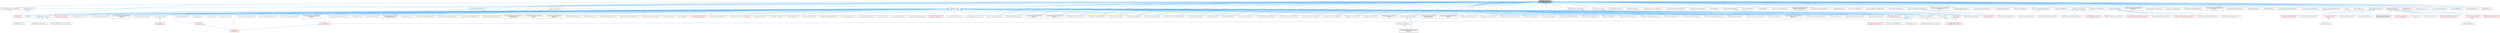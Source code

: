 digraph "ModuleInterface.h"
{
 // INTERACTIVE_SVG=YES
 // LATEX_PDF_SIZE
  bgcolor="transparent";
  edge [fontname=Helvetica,fontsize=10,labelfontname=Helvetica,labelfontsize=10];
  node [fontname=Helvetica,fontsize=10,shape=box,height=0.2,width=0.4];
  Node1 [id="Node000001",label="ModuleInterface.h",height=0.2,width=0.4,color="gray40", fillcolor="grey60", style="filled", fontcolor="black",tooltip=" "];
  Node1 -> Node2 [id="edge1_Node000001_Node000002",dir="back",color="steelblue1",style="solid",tooltip=" "];
  Node2 [id="Node000002",label="AISystemBase.h",height=0.2,width=0.4,color="grey40", fillcolor="white", style="filled",URL="$d5/d44/AISystemBase_8h.html",tooltip=" "];
  Node2 -> Node3 [id="edge2_Node000002_Node000003",dir="back",color="steelblue1",style="solid",tooltip=" "];
  Node3 [id="Node000003",label="AIModule.h",height=0.2,width=0.4,color="grey40", fillcolor="white", style="filled",URL="$d9/df1/AIModule_8h.html",tooltip=" "];
  Node2 -> Node4 [id="edge3_Node000002_Node000004",dir="back",color="steelblue1",style="solid",tooltip=" "];
  Node4 [id="Node000004",label="AISystem.h",height=0.2,width=0.4,color="red", fillcolor="#FFF0F0", style="filled",URL="$d0/d71/AISystem_8h.html",tooltip=" "];
  Node1 -> Node35 [id="edge4_Node000001_Node000035",dir="back",color="steelblue1",style="solid",tooltip=" "];
  Node35 [id="Node000035",label="AnimNextModuleImpl.h",height=0.2,width=0.4,color="grey40", fillcolor="white", style="filled",URL="$d1/d1e/AnimNextModuleImpl_8h.html",tooltip=" "];
  Node1 -> Node36 [id="edge5_Node000001_Node000036",dir="back",color="steelblue1",style="solid",tooltip=" "];
  Node36 [id="Node000036",label="AssetRegistryInterface.h",height=0.2,width=0.4,color="grey40", fillcolor="white", style="filled",URL="$d5/d26/AssetRegistryInterface_8h.html",tooltip=" "];
  Node36 -> Node37 [id="edge6_Node000036_Node000037",dir="back",color="steelblue1",style="solid",tooltip=" "];
  Node37 [id="Node000037",label="AssetManager.h",height=0.2,width=0.4,color="grey40", fillcolor="white", style="filled",URL="$d6/d7d/AssetManager_8h.html",tooltip=" "];
  Node36 -> Node38 [id="edge7_Node000036_Node000038",dir="back",color="steelblue1",style="solid",tooltip=" "];
  Node38 [id="Node000038",label="AssetRegistryGenerator.h",height=0.2,width=0.4,color="grey40", fillcolor="white", style="filled",URL="$df/dd1/AssetRegistryGenerator_8h.html",tooltip=" "];
  Node36 -> Node39 [id="edge8_Node000036_Node000039",dir="back",color="steelblue1",style="solid",tooltip=" "];
  Node39 [id="Node000039",label="DiffAssetRegistriesCommandlet.h",height=0.2,width=0.4,color="grey40", fillcolor="white", style="filled",URL="$d8/d4e/DiffAssetRegistriesCommandlet_8h.html",tooltip=" "];
  Node1 -> Node40 [id="edge9_Node000001_Node000040",dir="back",color="steelblue1",style="solid",tooltip=" "];
  Node40 [id="Node000040",label="AudioEditorModule.h",height=0.2,width=0.4,color="grey40", fillcolor="white", style="filled",URL="$d4/d28/AudioEditorModule_8h.html",tooltip=" "];
  Node1 -> Node41 [id="edge10_Node000001_Node000041",dir="back",color="steelblue1",style="solid",tooltip=" "];
  Node41 [id="Node000041",label="AudioSynesthesiaCoreModule.h",height=0.2,width=0.4,color="grey40", fillcolor="white", style="filled",URL="$d3/dc2/AudioSynesthesiaCoreModule_8h.html",tooltip=" "];
  Node1 -> Node42 [id="edge11_Node000001_Node000042",dir="back",color="steelblue1",style="solid",tooltip=" "];
  Node42 [id="Node000042",label="AudioSynesthesiaEditorModule.h",height=0.2,width=0.4,color="grey40", fillcolor="white", style="filled",URL="$df/dc9/AudioSynesthesiaEditorModule_8h.html",tooltip=" "];
  Node1 -> Node43 [id="edge12_Node000001_Node000043",dir="back",color="steelblue1",style="solid",tooltip=" "];
  Node43 [id="Node000043",label="AudioSynesthesiaModule.h",height=0.2,width=0.4,color="grey40", fillcolor="white", style="filled",URL="$db/d49/AudioSynesthesiaModule_8h.html",tooltip=" "];
  Node1 -> Node44 [id="edge13_Node000001_Node000044",dir="back",color="steelblue1",style="solid",tooltip=" "];
  Node44 [id="Node000044",label="AudioWidgets.h",height=0.2,width=0.4,color="grey40", fillcolor="white", style="filled",URL="$d7/dc9/AudioWidgets_8h.html",tooltip=" "];
  Node1 -> Node45 [id="edge14_Node000001_Node000045",dir="back",color="steelblue1",style="solid",tooltip=" "];
  Node45 [id="Node000045",label="BlueprintEditorModule.h",height=0.2,width=0.4,color="grey40", fillcolor="white", style="filled",URL="$df/d39/BlueprintEditorModule_8h.html",tooltip=" "];
  Node45 -> Node46 [id="edge15_Node000045_Node000046",dir="back",color="steelblue1",style="solid",tooltip=" "];
  Node46 [id="Node000046",label="BlueprintEditor.h",height=0.2,width=0.4,color="red", fillcolor="#FFF0F0", style="filled",URL="$df/d7d/BlueprintEditor_8h.html",tooltip=" "];
  Node1 -> Node59 [id="edge16_Node000001_Node000059",dir="back",color="steelblue1",style="solid",tooltip=" "];
  Node59 [id="Node000059",label="BlueprintGraphModule.h",height=0.2,width=0.4,color="grey40", fillcolor="white", style="filled",URL="$d8/d11/BlueprintGraphModule_8h.html",tooltip=" "];
  Node59 -> Node60 [id="edge17_Node000059_Node000060",dir="back",color="steelblue1",style="solid",tooltip=" "];
  Node60 [id="Node000060",label="BlueprintActionFilter.h",height=0.2,width=0.4,color="red", fillcolor="#FFF0F0", style="filled",URL="$d5/d2a/BlueprintActionFilter_8h.html",tooltip=" "];
  Node1 -> Node300 [id="edge18_Node000001_Node000300",dir="back",color="steelblue1",style="solid",tooltip=" "];
  Node300 [id="Node000300",label="CameraModularFeature.h",height=0.2,width=0.4,color="grey40", fillcolor="white", style="filled",URL="$dc/d79/CameraModularFeature_8h.html",tooltip=" "];
  Node1 -> Node301 [id="edge19_Node000001_Node000301",dir="back",color="steelblue1",style="solid",tooltip=" "];
  Node301 [id="Node000301",label="CameraPhotographyModule.h",height=0.2,width=0.4,color="grey40", fillcolor="white", style="filled",URL="$dc/d3c/CameraPhotographyModule_8h.html",tooltip=" "];
  Node1 -> Node302 [id="edge20_Node000001_Node000302",dir="back",color="steelblue1",style="solid",tooltip=" "];
  Node302 [id="Node000302",label="ChaosFleshDeprecatedNodes\lPlugin.h",height=0.2,width=0.4,color="grey40", fillcolor="white", style="filled",URL="$d9/d1d/ChaosFleshDeprecatedNodesPlugin_8h.html",tooltip=" "];
  Node1 -> Node303 [id="edge21_Node000001_Node000303",dir="back",color="steelblue1",style="solid",tooltip=" "];
  Node303 [id="Node000303",label="ChaosFleshEditorPlugin.h",height=0.2,width=0.4,color="grey40", fillcolor="white", style="filled",URL="$d1/dea/ChaosFleshEditorPlugin_8h.html",tooltip=" "];
  Node1 -> Node304 [id="edge22_Node000001_Node000304",dir="back",color="steelblue1",style="solid",tooltip=" "];
  Node304 [id="Node000304",label="ChaosFleshEnginePlugin.h",height=0.2,width=0.4,color="grey40", fillcolor="white", style="filled",URL="$dc/da6/ChaosFleshEnginePlugin_8h.html",tooltip=" "];
  Node1 -> Node305 [id="edge23_Node000001_Node000305",dir="back",color="steelblue1",style="solid",tooltip=" "];
  Node305 [id="Node000305",label="ChaosFleshModule.h",height=0.2,width=0.4,color="grey40", fillcolor="white", style="filled",URL="$d8/dc2/ChaosFleshModule_8h.html",tooltip=" "];
  Node1 -> Node306 [id="edge24_Node000001_Node000306",dir="back",color="steelblue1",style="solid",tooltip=" "];
  Node306 [id="Node000306",label="ChaosFleshNodesPlugin.h",height=0.2,width=0.4,color="grey40", fillcolor="white", style="filled",URL="$d8/d29/ChaosFleshNodesPlugin_8h.html",tooltip=" "];
  Node1 -> Node307 [id="edge25_Node000001_Node000307",dir="back",color="steelblue1",style="solid",tooltip=" "];
  Node307 [id="Node000307",label="ChaosModularVehicleEditor\lPlugin.h",height=0.2,width=0.4,color="grey40", fillcolor="white", style="filled",URL="$d0/dfb/ChaosModularVehicleEditorPlugin_8h.html",tooltip=" "];
  Node1 -> Node308 [id="edge26_Node000001_Node000308",dir="back",color="steelblue1",style="solid",tooltip=" "];
  Node308 [id="Node000308",label="ChaosModularVehicleEngine\lPlugin.h",height=0.2,width=0.4,color="grey40", fillcolor="white", style="filled",URL="$d8/dc1/ChaosModularVehicleEnginePlugin_8h.html",tooltip=" "];
  Node1 -> Node309 [id="edge27_Node000001_Node000309",dir="back",color="steelblue1",style="solid",tooltip=" "];
  Node309 [id="Node000309",label="ChaosModularVehiclePlugin.h",height=0.2,width=0.4,color="grey40", fillcolor="white", style="filled",URL="$db/db1/ChaosModularVehiclePlugin_8h.html",tooltip=" "];
  Node1 -> Node310 [id="edge28_Node000001_Node000310",dir="back",color="steelblue1",style="solid",tooltip=" "];
  Node310 [id="Node000310",label="ChaosNiagara.h",height=0.2,width=0.4,color="grey40", fillcolor="white", style="filled",URL="$d0/d2c/ChaosNiagara_8h.html",tooltip=" "];
  Node1 -> Node311 [id="edge29_Node000001_Node000311",dir="back",color="steelblue1",style="solid",tooltip=" "];
  Node311 [id="Node000311",label="ChaosUserDataPTModule.h",height=0.2,width=0.4,color="grey40", fillcolor="white", style="filled",URL="$db/de6/ChaosUserDataPTModule_8h.html",tooltip=" "];
  Node1 -> Node312 [id="edge30_Node000001_Node000312",dir="back",color="steelblue1",style="solid",tooltip=" "];
  Node312 [id="Node000312",label="ChaosVehiclesEditorPlugin.h",height=0.2,width=0.4,color="grey40", fillcolor="white", style="filled",URL="$d9/da4/ChaosVehiclesEditorPlugin_8h.html",tooltip=" "];
  Node1 -> Node313 [id="edge31_Node000001_Node000313",dir="back",color="steelblue1",style="solid",tooltip=" "];
  Node313 [id="Node000313",label="ChaosVehiclesPlugin.h",height=0.2,width=0.4,color="grey40", fillcolor="white", style="filled",URL="$d8/d33/ChaosVehiclesPlugin_8h.html",tooltip=" "];
  Node1 -> Node314 [id="edge32_Node000001_Node000314",dir="back",color="steelblue1",style="solid",tooltip=" "];
  Node314 [id="Node000314",label="CoreSharedPCH.h",height=0.2,width=0.4,color="grey40", fillcolor="white", style="filled",URL="$d8/de5/CoreSharedPCH_8h.html",tooltip=" "];
  Node314 -> Node315 [id="edge33_Node000314_Node000315",dir="back",color="steelblue1",style="solid",tooltip=" "];
  Node315 [id="Node000315",label="CoreUObjectSharedPCH.h",height=0.2,width=0.4,color="red", fillcolor="#FFF0F0", style="filled",URL="$de/d2f/CoreUObjectSharedPCH_8h.html",tooltip=" "];
  Node1 -> Node318 [id="edge34_Node000001_Node000318",dir="back",color="steelblue1",style="solid",tooltip=" "];
  Node318 [id="Node000318",label="DisplayClusterFillDerived\lDataCacheModule.h",height=0.2,width=0.4,color="grey40", fillcolor="white", style="filled",URL="$d2/d06/DisplayClusterFillDerivedDataCacheModule_8h.html",tooltip=" "];
  Node1 -> Node319 [id="edge35_Node000001_Node000319",dir="back",color="steelblue1",style="solid",tooltip=" "];
  Node319 [id="Node000319",label="GPUTextureTransferModule.h",height=0.2,width=0.4,color="grey40", fillcolor="white", style="filled",URL="$df/da0/GPUTextureTransferModule_8h.html",tooltip=" "];
  Node1 -> Node320 [id="edge36_Node000001_Node000320",dir="back",color="steelblue1",style="solid",tooltip=" "];
  Node320 [id="Node000320",label="GameplayAbilitiesModule.h",height=0.2,width=0.4,color="grey40", fillcolor="white", style="filled",URL="$d3/d9a/GameplayAbilitiesModule_8h.html",tooltip=" "];
  Node320 -> Node321 [id="edge37_Node000320_Node000321",dir="back",color="steelblue1",style="solid",tooltip=" "];
  Node321 [id="Node000321",label="AbilitySystemGlobals.h",height=0.2,width=0.4,color="grey40", fillcolor="white", style="filled",URL="$dc/d82/AbilitySystemGlobals_8h.html",tooltip=" "];
  Node321 -> Node322 [id="edge38_Node000321_Node000322",dir="back",color="steelblue1",style="solid",tooltip=" "];
  Node322 [id="Node000322",label="GameplayAbilitiesDeveloper\lSettings.h",height=0.2,width=0.4,color="grey40", fillcolor="white", style="filled",URL="$d3/d55/GameplayAbilitiesDeveloperSettings_8h.html",tooltip=" "];
  Node320 -> Node322 [id="edge39_Node000320_Node000322",dir="back",color="steelblue1",style="solid",tooltip=" "];
  Node1 -> Node323 [id="edge40_Node000001_Node000323",dir="back",color="steelblue1",style="solid",tooltip=" "];
  Node323 [id="Node000323",label="GameplayTagsModule.h",height=0.2,width=0.4,color="grey40", fillcolor="white", style="filled",URL="$dc/d65/GameplayTagsModule_8h.html",tooltip=" "];
  Node1 -> Node324 [id="edge41_Node000001_Node000324",dir="back",color="steelblue1",style="solid",tooltip=" "];
  Node324 [id="Node000324",label="GameplayTasksModule.h",height=0.2,width=0.4,color="grey40", fillcolor="white", style="filled",URL="$df/de6/GameplayTasksModule_8h.html",tooltip=" "];
  Node1 -> Node325 [id="edge42_Node000001_Node000325",dir="back",color="steelblue1",style="solid",tooltip=" "];
  Node325 [id="Node000325",label="GenericPlatformChunkInstall.h",height=0.2,width=0.4,color="grey40", fillcolor="white", style="filled",URL="$d2/d0f/GenericPlatformChunkInstall_8h.html",tooltip=" "];
  Node325 -> Node37 [id="edge43_Node000325_Node000037",dir="back",color="steelblue1",style="solid",tooltip=" "];
  Node1 -> Node326 [id="edge44_Node000001_Node000326",dir="back",color="steelblue1",style="solid",tooltip=" "];
  Node326 [id="Node000326",label="GeometryCollectionNodesPlugin.h",height=0.2,width=0.4,color="grey40", fillcolor="white", style="filled",URL="$dc/d4a/GeometryCollectionNodesPlugin_8h.html",tooltip=" "];
  Node1 -> Node327 [id="edge45_Node000001_Node000327",dir="back",color="steelblue1",style="solid",tooltip=" "];
  Node327 [id="Node000327",label="GeometryCoreModule.h",height=0.2,width=0.4,color="grey40", fillcolor="white", style="filled",URL="$de/da5/GeometryCoreModule_8h.html",tooltip=" "];
  Node1 -> Node328 [id="edge46_Node000001_Node000328",dir="back",color="steelblue1",style="solid",tooltip=" "];
  Node328 [id="Node000328",label="GraphEditorModule.h",height=0.2,width=0.4,color="grey40", fillcolor="white", style="filled",URL="$dc/db9/GraphEditorModule_8h.html",tooltip=" "];
  Node1 -> Node329 [id="edge47_Node000001_Node000329",dir="back",color="steelblue1",style="solid",tooltip=" "];
  Node329 [id="Node000329",label="HairStrandsCore.h",height=0.2,width=0.4,color="grey40", fillcolor="white", style="filled",URL="$d7/def/HairStrandsCore_8h.html",tooltip=" "];
  Node1 -> Node330 [id="edge48_Node000001_Node000330",dir="back",color="steelblue1",style="solid",tooltip=" "];
  Node330 [id="Node000330",label="HarmonixDspModule.h",height=0.2,width=0.4,color="grey40", fillcolor="white", style="filled",URL="$df/dac/HarmonixDspModule_8h.html",tooltip=" "];
  Node1 -> Node331 [id="edge49_Node000001_Node000331",dir="back",color="steelblue1",style="solid",tooltip=" "];
  Node331 [id="Node000331",label="HarmonixMetasoundModule.h",height=0.2,width=0.4,color="grey40", fillcolor="white", style="filled",URL="$d4/da9/HarmonixMetasoundModule_8h.html",tooltip=" "];
  Node1 -> Node332 [id="edge50_Node000001_Node000332",dir="back",color="steelblue1",style="solid",tooltip=" "];
  Node332 [id="Node000332",label="HotReloadInterface.h",height=0.2,width=0.4,color="grey40", fillcolor="white", style="filled",URL="$d8/dda/HotReloadInterface_8h.html",tooltip=" "];
  Node1 -> Node333 [id="edge51_Node000001_Node000333",dir="back",color="steelblue1",style="solid",tooltip=" "];
  Node333 [id="Node000333",label="ICompressionFormat.h",height=0.2,width=0.4,color="grey40", fillcolor="white", style="filled",URL="$da/dfc/ICompressionFormat_8h.html",tooltip=" "];
  Node1 -> Node334 [id="edge52_Node000001_Node000334",dir="back",color="steelblue1",style="solid",tooltip=" "];
  Node334 [id="Node000334",label="ICurveEditorModule.h",height=0.2,width=0.4,color="grey40", fillcolor="white", style="filled",URL="$d9/d40/ICurveEditorModule_8h.html",tooltip=" "];
  Node334 -> Node335 [id="edge53_Node000334_Node000335",dir="back",color="steelblue1",style="solid",tooltip=" "];
  Node335 [id="Node000335",label="CurveEditor.h",height=0.2,width=0.4,color="red", fillcolor="#FFF0F0", style="filled",URL="$d1/d27/CurveEditor_8h.html",tooltip=" "];
  Node1 -> Node352 [id="edge54_Node000001_Node000352",dir="back",color="steelblue1",style="solid",tooltip=" "];
  Node352 [id="Node000352",label="ICustomMeshComponentPlugin.h",height=0.2,width=0.4,color="grey40", fillcolor="white", style="filled",URL="$d3/d03/ICustomMeshComponentPlugin_8h.html",tooltip=" "];
  Node1 -> Node353 [id="edge55_Node000001_Node000353",dir="back",color="steelblue1",style="solid",tooltip=" "];
  Node353 [id="Node000353",label="IDataLayerEditorModule.h",height=0.2,width=0.4,color="grey40", fillcolor="white", style="filled",URL="$d5/d67/IDataLayerEditorModule_8h.html",tooltip=" "];
  Node1 -> Node354 [id="edge56_Node000001_Node000354",dir="back",color="steelblue1",style="solid",tooltip=" "];
  Node354 [id="Node000354",label="IDeviceProfileSelectorModule.h",height=0.2,width=0.4,color="grey40", fillcolor="white", style="filled",URL="$d4/d44/IDeviceProfileSelectorModule_8h.html",tooltip=" "];
  Node354 -> Node355 [id="edge57_Node000354_Node000355",dir="back",color="steelblue1",style="solid",tooltip=" "];
  Node355 [id="Node000355",label="IPIEPreviewDeviceModule.h",height=0.2,width=0.4,color="grey40", fillcolor="white", style="filled",URL="$d1/d37/IPIEPreviewDeviceModule_8h.html",tooltip=" "];
  Node1 -> Node356 [id="edge58_Node000001_Node000356",dir="back",color="steelblue1",style="solid",tooltip=" "];
  Node356 [id="Node000356",label="IDisplayCluster.h",height=0.2,width=0.4,color="grey40", fillcolor="white", style="filled",URL="$de/d3f/IDisplayCluster_8h.html",tooltip=" "];
  Node356 -> Node357 [id="edge59_Node000356_Node000357",dir="back",color="steelblue1",style="solid",tooltip=" "];
  Node357 [id="Node000357",label="DisplayClusterHelpers.h",height=0.2,width=0.4,color="red", fillcolor="#FFF0F0", style="filled",URL="$da/dda/DisplayClusterHelpers_8h.html",tooltip=" "];
  Node356 -> Node359 [id="edge60_Node000356_Node000359",dir="back",color="steelblue1",style="solid",tooltip=" "];
  Node359 [id="Node000359",label="DisplayClusterNetDriver.h",height=0.2,width=0.4,color="grey40", fillcolor="white", style="filled",URL="$db/de1/DisplayClusterNetDriver_8h.html",tooltip=" "];
  Node356 -> Node360 [id="edge61_Node000356_Node000360",dir="back",color="steelblue1",style="solid",tooltip=" "];
  Node360 [id="Node000360",label="IPDisplayCluster.h",height=0.2,width=0.4,color="grey40", fillcolor="white", style="filled",URL="$d1/d48/IPDisplayCluster_8h.html",tooltip=" "];
  Node1 -> Node361 [id="edge62_Node000001_Node000361",dir="back",color="steelblue1",style="solid",tooltip=" "];
  Node361 [id="Node000361",label="IDisplayClusterColorGrading.h",height=0.2,width=0.4,color="grey40", fillcolor="white", style="filled",URL="$d5/d11/IDisplayClusterColorGrading_8h.html",tooltip=" "];
  Node1 -> Node362 [id="edge63_Node000001_Node000362",dir="back",color="steelblue1",style="solid",tooltip=" "];
  Node362 [id="Node000362",label="IDisplayClusterConfiguration.h",height=0.2,width=0.4,color="grey40", fillcolor="white", style="filled",URL="$db/d76/IDisplayClusterConfiguration_8h.html",tooltip=" "];
  Node1 -> Node363 [id="edge64_Node000001_Node000363",dir="back",color="steelblue1",style="solid",tooltip=" "];
  Node363 [id="Node000363",label="IDisplayClusterConfigurator.h",height=0.2,width=0.4,color="grey40", fillcolor="white", style="filled",URL="$d0/d8c/IDisplayClusterConfigurator_8h.html",tooltip=" "];
  Node1 -> Node364 [id="edge65_Node000001_Node000364",dir="back",color="steelblue1",style="solid",tooltip=" "];
  Node364 [id="Node000364",label="IDisplayClusterDetails.h",height=0.2,width=0.4,color="grey40", fillcolor="white", style="filled",URL="$d7/dd0/IDisplayClusterDetails_8h.html",tooltip=" "];
  Node1 -> Node365 [id="edge66_Node000001_Node000365",dir="back",color="steelblue1",style="solid",tooltip=" "];
  Node365 [id="Node000365",label="IDisplayClusterEditor.h",height=0.2,width=0.4,color="grey40", fillcolor="white", style="filled",URL="$de/d22/IDisplayClusterEditor_8h.html",tooltip=" "];
  Node1 -> Node366 [id="edge67_Node000001_Node000366",dir="back",color="steelblue1",style="solid",tooltip=" "];
  Node366 [id="Node000366",label="IDisplayClusterLightCard\lEditor.h",height=0.2,width=0.4,color="grey40", fillcolor="white", style="filled",URL="$d8/df4/IDisplayClusterLightCardEditor_8h.html",tooltip=" "];
  Node1 -> Node367 [id="edge68_Node000001_Node000367",dir="back",color="steelblue1",style="solid",tooltip=" "];
  Node367 [id="Node000367",label="IDisplayClusterLightCard\lEditorShaders.h",height=0.2,width=0.4,color="grey40", fillcolor="white", style="filled",URL="$d6/d4e/IDisplayClusterLightCardEditorShaders_8h.html",tooltip=" "];
  Node1 -> Node368 [id="edge69_Node000001_Node000368",dir="back",color="steelblue1",style="solid",tooltip=" "];
  Node368 [id="Node000368",label="IDisplayClusterMoviePipeline\lEditor.h",height=0.2,width=0.4,color="grey40", fillcolor="white", style="filled",URL="$dc/d3e/IDisplayClusterMoviePipelineEditor_8h.html",tooltip=" "];
  Node1 -> Node369 [id="edge70_Node000001_Node000369",dir="back",color="steelblue1",style="solid",tooltip=" "];
  Node369 [id="Node000369",label="IDisplayClusterOperator.h",height=0.2,width=0.4,color="grey40", fillcolor="white", style="filled",URL="$dc/d99/IDisplayClusterOperator_8h.html",tooltip=" "];
  Node1 -> Node370 [id="edge71_Node000001_Node000370",dir="back",color="steelblue1",style="solid",tooltip=" "];
  Node370 [id="Node000370",label="IDisplayClusterProjection.h",height=0.2,width=0.4,color="grey40", fillcolor="white", style="filled",URL="$d3/ddf/IDisplayClusterProjection_8h.html",tooltip=" "];
  Node1 -> Node371 [id="edge72_Node000001_Node000371",dir="back",color="steelblue1",style="solid",tooltip=" "];
  Node371 [id="Node000371",label="IDisplayClusterScenePreview.h",height=0.2,width=0.4,color="grey40", fillcolor="white", style="filled",URL="$dc/dce/IDisplayClusterScenePreview_8h.html",tooltip=" "];
  Node1 -> Node372 [id="edge73_Node000001_Node000372",dir="back",color="steelblue1",style="solid",tooltip=" "];
  Node372 [id="Node000372",label="IDisplayClusterShaders.h",height=0.2,width=0.4,color="grey40", fillcolor="white", style="filled",URL="$dc/dfb/IDisplayClusterShaders_8h.html",tooltip=" "];
  Node1 -> Node373 [id="edge74_Node000001_Node000373",dir="back",color="steelblue1",style="solid",tooltip=" "];
  Node373 [id="Node000373",label="IDisplayClusterWarp.h",height=0.2,width=0.4,color="grey40", fillcolor="white", style="filled",URL="$d0/d4c/IDisplayClusterWarp_8h.html",tooltip=" "];
  Node1 -> Node374 [id="edge75_Node000001_Node000374",dir="back",color="steelblue1",style="solid",tooltip=" "];
  Node374 [id="Node000374",label="IGeometryProcessingInterfaces\lModule.h",height=0.2,width=0.4,color="grey40", fillcolor="white", style="filled",URL="$de/d46/IGeometryProcessingInterfacesModule_8h.html",tooltip=" "];
  Node1 -> Node375 [id="edge76_Node000001_Node000375",dir="back",color="steelblue1",style="solid",tooltip=" "];
  Node375 [id="Node000375",label="IInputDebuggingInterface.h",height=0.2,width=0.4,color="grey40", fillcolor="white", style="filled",URL="$d7/de5/IInputDebuggingInterface_8h.html",tooltip=" "];
  Node1 -> Node376 [id="edge77_Node000001_Node000376",dir="back",color="steelblue1",style="solid",tooltip=" "];
  Node376 [id="Node000376",label="ILevelInstanceEditorModule.h",height=0.2,width=0.4,color="grey40", fillcolor="white", style="filled",URL="$d4/d1d/ILevelInstanceEditorModule_8h.html",tooltip=" "];
  Node1 -> Node377 [id="edge78_Node000001_Node000377",dir="back",color="steelblue1",style="solid",tooltip=" "];
  Node377 [id="Node000377",label="ILevelSequenceModule.h",height=0.2,width=0.4,color="grey40", fillcolor="white", style="filled",URL="$dc/d7f/ILevelSequenceModule_8h.html",tooltip=" "];
  Node1 -> Node378 [id="edge79_Node000001_Node000378",dir="back",color="steelblue1",style="solid",tooltip=" "];
  Node378 [id="Node000378",label="ILiveLinkOverNDisplayModule.h",height=0.2,width=0.4,color="grey40", fillcolor="white", style="filled",URL="$d4/d9e/ILiveLinkOverNDisplayModule_8h.html",tooltip=" "];
  Node1 -> Node379 [id="edge80_Node000001_Node000379",dir="back",color="steelblue1",style="solid",tooltip=" "];
  Node379 [id="Node000379",label="IMediaIOCoreModule.h",height=0.2,width=0.4,color="grey40", fillcolor="white", style="filled",URL="$d9/dc8/IMediaIOCoreModule_8h.html",tooltip=" "];
  Node1 -> Node380 [id="edge81_Node000001_Node000380",dir="back",color="steelblue1",style="solid",tooltip=" "];
  Node380 [id="Node000380",label="IMeshDescriptionModule.h",height=0.2,width=0.4,color="grey40", fillcolor="white", style="filled",URL="$d5/d6a/IMeshDescriptionModule_8h.html",tooltip=" "];
  Node1 -> Node381 [id="edge82_Node000001_Node000381",dir="back",color="steelblue1",style="solid",tooltip=" "];
  Node381 [id="Node000381",label="IMovieSceneModule.h",height=0.2,width=0.4,color="grey40", fillcolor="white", style="filled",URL="$d3/d85/IMovieSceneModule_8h.html",tooltip=" "];
  Node1 -> Node382 [id="edge83_Node000001_Node000382",dir="back",color="steelblue1",style="solid",tooltip=" "];
  Node382 [id="Node000382",label="IMovieSceneTools.h",height=0.2,width=0.4,color="grey40", fillcolor="white", style="filled",URL="$d4/df0/IMovieSceneTools_8h.html",tooltip=" "];
  Node382 -> Node383 [id="edge84_Node000382_Node000383",dir="back",color="steelblue1",style="solid",tooltip=" "];
  Node383 [id="Node000383",label="MovieSceneToolsModule.h",height=0.2,width=0.4,color="grey40", fillcolor="white", style="filled",URL="$d3/d70/MovieSceneToolsModule_8h.html",tooltip=" "];
  Node1 -> Node384 [id="edge85_Node000001_Node000384",dir="back",color="steelblue1",style="solid",tooltip=" "];
  Node384 [id="Node000384",label="IMovieSceneTracksModule.h",height=0.2,width=0.4,color="grey40", fillcolor="white", style="filled",URL="$d9/d95/IMovieSceneTracksModule_8h.html",tooltip=" "];
  Node1 -> Node385 [id="edge86_Node000001_Node000385",dir="back",color="steelblue1",style="solid",tooltip=" "];
  Node385 [id="Node000385",label="IPhysicsAssetRenderInterface.h",height=0.2,width=0.4,color="grey40", fillcolor="white", style="filled",URL="$d4/d39/IPhysicsAssetRenderInterface_8h.html",tooltip=" "];
  Node385 -> Node386 [id="edge87_Node000385_Node000386",dir="back",color="steelblue1",style="solid",tooltip=" "];
  Node386 [id="Node000386",label="PhysicsAssetRenderUtils.h",height=0.2,width=0.4,color="grey40", fillcolor="white", style="filled",URL="$d2/dee/PhysicsAssetRenderUtils_8h.html",tooltip=" "];
  Node1 -> Node387 [id="edge88_Node000001_Node000387",dir="back",color="steelblue1",style="solid",tooltip=" "];
  Node387 [id="Node000387",label="IPixelStreaming2EditorModule.h",height=0.2,width=0.4,color="grey40", fillcolor="white", style="filled",URL="$d3/d62/IPixelStreaming2EditorModule_8h.html",tooltip=" "];
  Node1 -> Node388 [id="edge89_Node000001_Node000388",dir="back",color="steelblue1",style="solid",tooltip=" "];
  Node388 [id="Node000388",label="IPixelStreaming2Module.h",height=0.2,width=0.4,color="grey40", fillcolor="white", style="filled",URL="$d5/dad/IPixelStreaming2Module_8h.html",tooltip=" "];
  Node1 -> Node389 [id="edge90_Node000001_Node000389",dir="back",color="steelblue1",style="solid",tooltip=" "];
  Node389 [id="Node000389",label="IPixelStreaming2RTCModule.h",height=0.2,width=0.4,color="grey40", fillcolor="white", style="filled",URL="$db/dab/IPixelStreaming2RTCModule_8h.html",tooltip=" "];
  Node1 -> Node390 [id="edge91_Node000001_Node000390",dir="back",color="steelblue1",style="solid",tooltip=" "];
  Node390 [id="Node000390",label="IPixelStreamingEditorModule.h",height=0.2,width=0.4,color="grey40", fillcolor="white", style="filled",URL="$da/dcc/IPixelStreamingEditorModule_8h.html",tooltip=" "];
  Node1 -> Node391 [id="edge92_Node000001_Node000391",dir="back",color="steelblue1",style="solid",tooltip=" "];
  Node391 [id="Node000391",label="IPixelStreamingModule.h",height=0.2,width=0.4,color="grey40", fillcolor="white", style="filled",URL="$d2/d87/IPixelStreamingModule_8h.html",tooltip=" "];
  Node391 -> Node392 [id="edge93_Node000391_Node000392",dir="back",color="steelblue1",style="solid",tooltip=" "];
  Node392 [id="Node000392",label="PixelStreamingInputComponent.h",height=0.2,width=0.4,color="grey40", fillcolor="white", style="filled",URL="$d5/d26/PixelStreamingInputComponent_8h.html",tooltip=" "];
  Node1 -> Node393 [id="edge94_Node000001_Node000393",dir="back",color="steelblue1",style="solid",tooltip=" "];
  Node393 [id="Node000393",label="IPlatformFileModule.h",height=0.2,width=0.4,color="grey40", fillcolor="white", style="filled",URL="$d0/d02/IPlatformFileModule_8h.html",tooltip=" "];
  Node1 -> Node394 [id="edge95_Node000001_Node000394",dir="back",color="steelblue1",style="solid",tooltip=" "];
  Node394 [id="Node000394",label="IPropertyAccessEditor.h",height=0.2,width=0.4,color="grey40", fillcolor="white", style="filled",URL="$de/d40/IPropertyAccessEditor_8h.html",tooltip=" "];
  Node394 -> Node84 [id="edge96_Node000394_Node000084",dir="back",color="steelblue1",style="solid",tooltip=" "];
  Node84 [id="Node000084",label="AnimGraphNode_Base.h",height=0.2,width=0.4,color="red", fillcolor="#FFF0F0", style="filled",URL="$d0/dfb/AnimGraphNode__Base_8h.html",tooltip=" "];
  Node394 -> Node395 [id="edge97_Node000394_Node000395",dir="back",color="steelblue1",style="solid",tooltip=" "];
  Node395 [id="Node000395",label="SRigVMGraphChangePinType.h",height=0.2,width=0.4,color="grey40", fillcolor="white", style="filled",URL="$d4/da7/SRigVMGraphChangePinType_8h.html",tooltip=" "];
  Node394 -> Node396 [id="edge98_Node000394_Node000396",dir="back",color="steelblue1",style="solid",tooltip=" "];
  Node396 [id="Node000396",label="SRigVMGraphPinUserDataPath.h",height=0.2,width=0.4,color="grey40", fillcolor="white", style="filled",URL="$d5/d31/SRigVMGraphPinUserDataPath_8h.html",tooltip=" "];
  Node394 -> Node397 [id="edge99_Node000394_Node000397",dir="back",color="steelblue1",style="solid",tooltip=" "];
  Node397 [id="Node000397",label="SRigVMGraphPinVariableBinding.h",height=0.2,width=0.4,color="grey40", fillcolor="white", style="filled",URL="$db/dca/SRigVMGraphPinVariableBinding_8h.html",tooltip=" "];
  Node1 -> Node398 [id="edge100_Node000001_Node000398",dir="back",color="steelblue1",style="solid",tooltip=" "];
  Node398 [id="Node000398",label="ISequencerCoreModule.h",height=0.2,width=0.4,color="grey40", fillcolor="white", style="filled",URL="$d8/dd3/ISequencerCoreModule_8h.html",tooltip=" "];
  Node1 -> Node399 [id="edge101_Node000001_Node000399",dir="back",color="steelblue1",style="solid",tooltip=" "];
  Node399 [id="Node000399",label="ISequencerModule.h",height=0.2,width=0.4,color="grey40", fillcolor="white", style="filled",URL="$d7/d3b/ISequencerModule_8h.html",tooltip=" "];
  Node399 -> Node400 [id="edge102_Node000399_Node000400",dir="back",color="steelblue1",style="solid",tooltip=" "];
  Node400 [id="Node000400",label="SequencerCustomizationManager.h",height=0.2,width=0.4,color="red", fillcolor="#FFF0F0", style="filled",URL="$dd/dea/SequencerCustomizationManager_8h.html",tooltip=" "];
  Node399 -> Node409 [id="edge103_Node000399_Node000409",dir="back",color="steelblue1",style="solid",tooltip=" "];
  Node409 [id="Node000409",label="SequencerOutlinerViewModel.h",height=0.2,width=0.4,color="grey40", fillcolor="white", style="filled",URL="$da/d12/SequencerOutlinerViewModel_8h.html",tooltip=" "];
  Node399 -> Node411 [id="edge104_Node000399_Node000411",dir="back",color="steelblue1",style="solid",tooltip=" "];
  Node411 [id="Node000411",label="SequencerTimeSliderController.h",height=0.2,width=0.4,color="red", fillcolor="#FFF0F0", style="filled",URL="$d3/d54/SequencerTimeSliderController_8h.html",tooltip=" "];
  Node399 -> Node410 [id="edge105_Node000399_Node000410",dir="back",color="steelblue1",style="solid",tooltip=" "];
  Node410 [id="Node000410",label="SequencerTrackAreaViewModel.h",height=0.2,width=0.4,color="grey40", fillcolor="white", style="filled",URL="$d9/dd2/SequencerTrackAreaViewModel_8h.html",tooltip=" "];
  Node399 -> Node413 [id="edge106_Node000399_Node000413",dir="back",color="steelblue1",style="solid",tooltip=" "];
  Node413 [id="Node000413",label="TrackModelStorageExtension.h",height=0.2,width=0.4,color="grey40", fillcolor="white", style="filled",URL="$d8/d98/TrackModelStorageExtension_8h.html",tooltip=" "];
  Node1 -> Node414 [id="edge107_Node000001_Node000414",dir="back",color="steelblue1",style="solid",tooltip=" "];
  Node414 [id="Node000414",label="ISubtitlesAndClosedCaptions\lModule.h",height=0.2,width=0.4,color="grey40", fillcolor="white", style="filled",URL="$d9/d71/ISubtitlesAndClosedCaptionsModule_8h.html",tooltip=" "];
  Node1 -> Node415 [id="edge108_Node000001_Node000415",dir="back",color="steelblue1",style="solid",tooltip=" "];
  Node415 [id="Node000415",label="ITraceInsightsCoreModule.h",height=0.2,width=0.4,color="grey40", fillcolor="white", style="filled",URL="$d7/d04/ITraceInsightsCoreModule_8h.html",tooltip=" "];
  Node1 -> Node416 [id="edge109_Node000001_Node000416",dir="back",color="steelblue1",style="solid",tooltip=" "];
  Node416 [id="Node000416",label="ITraceServicesModule.h",height=0.2,width=0.4,color="grey40", fillcolor="white", style="filled",URL="$db/ddd/ITraceServicesModule_8h.html",tooltip=" "];
  Node1 -> Node417 [id="edge110_Node000001_Node000417",dir="back",color="steelblue1",style="solid",tooltip=" "];
  Node417 [id="Node000417",label="IVPUtilitiesEditorModule.h",height=0.2,width=0.4,color="grey40", fillcolor="white", style="filled",URL="$d6/d9d/IVPUtilitiesEditorModule_8h.html",tooltip=" "];
  Node1 -> Node418 [id="edge111_Node000001_Node000418",dir="back",color="steelblue1",style="solid",tooltip=" "];
  Node418 [id="Node000418",label="IWorldPartitionEditorModule.h",height=0.2,width=0.4,color="grey40", fillcolor="white", style="filled",URL="$d2/dd6/IWorldPartitionEditorModule_8h.html",tooltip=" "];
  Node1 -> Node419 [id="edge112_Node000001_Node000419",dir="back",color="steelblue1",style="solid",tooltip=" "];
  Node419 [id="Node000419",label="IWorldPartitionHLODUtilities\lModule.h",height=0.2,width=0.4,color="grey40", fillcolor="white", style="filled",URL="$dc/d59/IWorldPartitionHLODUtilitiesModule_8h.html",tooltip=" "];
  Node1 -> Node420 [id="edge113_Node000001_Node000420",dir="back",color="steelblue1",style="solid",tooltip=" "];
  Node420 [id="Node000420",label="ImmediatePhysicsModule.h",height=0.2,width=0.4,color="grey40", fillcolor="white", style="filled",URL="$db/d86/ImmediatePhysicsModule_8h.html",tooltip=" "];
  Node1 -> Node421 [id="edge114_Node000001_Node000421",dir="back",color="steelblue1",style="solid",tooltip=" "];
  Node421 [id="Node000421",label="InputCoreModule.h",height=0.2,width=0.4,color="grey40", fillcolor="white", style="filled",URL="$d3/d3a/InputCoreModule_8h.html",tooltip=" "];
  Node421 -> Node422 [id="edge115_Node000421_Node000422",dir="back",color="steelblue1",style="solid",tooltip=" "];
  Node422 [id="Node000422",label="InputCore.h",height=0.2,width=0.4,color="red", fillcolor="#FFF0F0", style="filled",URL="$da/d93/InputCore_8h.html",tooltip=" "];
  Node422 -> Node428 [id="edge116_Node000422_Node000428",dir="back",color="steelblue1",style="solid",tooltip=" "];
  Node428 [id="Node000428",label="SlateCore.h",height=0.2,width=0.4,color="red", fillcolor="#FFF0F0", style="filled",URL="$dc/d03/SlateCore_8h.html",tooltip=" "];
  Node1 -> Node429 [id="edge117_Node000001_Node000429",dir="back",color="steelblue1",style="solid",tooltip=" "];
  Node429 [id="Node000429",label="InteractiveToolsFramework.h",height=0.2,width=0.4,color="grey40", fillcolor="white", style="filled",URL="$dd/d85/InteractiveToolsFramework_8h.html",tooltip=" "];
  Node1 -> Node430 [id="edge118_Node000001_Node000430",dir="back",color="steelblue1",style="solid",tooltip=" "];
  Node430 [id="Node000430",label="LandscapeModule.h",height=0.2,width=0.4,color="grey40", fillcolor="white", style="filled",URL="$db/d88/LandscapeModule_8h.html",tooltip=" "];
  Node1 -> Node431 [id="edge119_Node000001_Node000431",dir="back",color="steelblue1",style="solid",tooltip=" "];
  Node431 [id="Node000431",label="LiveLinkControlRig.h",height=0.2,width=0.4,color="grey40", fillcolor="white", style="filled",URL="$dc/d88/LiveLinkControlRig_8h.html",tooltip=" "];
  Node1 -> Node432 [id="edge120_Node000001_Node000432",dir="back",color="steelblue1",style="solid",tooltip=" "];
  Node432 [id="Node000432",label="LocalNotification.h",height=0.2,width=0.4,color="grey40", fillcolor="white", style="filled",URL="$df/d78/LocalNotification_8h.html",tooltip=" "];
  Node1 -> Node433 [id="edge121_Node000001_Node000433",dir="back",color="steelblue1",style="solid",tooltip=" "];
  Node433 [id="Node000433",label="LocationServicesAndroidEditor.h",height=0.2,width=0.4,color="grey40", fillcolor="white", style="filled",URL="$df/d99/LocationServicesAndroidEditor_8h.html",tooltip=" "];
  Node1 -> Node434 [id="edge122_Node000001_Node000434",dir="back",color="steelblue1",style="solid",tooltip=" "];
  Node434 [id="Node000434",label="LocationServicesAndroidImpl\lModule.h",height=0.2,width=0.4,color="grey40", fillcolor="white", style="filled",URL="$db/d70/LocationServicesAndroidImplModule_8h.html",tooltip=" "];
  Node1 -> Node435 [id="edge123_Node000001_Node000435",dir="back",color="steelblue1",style="solid",tooltip=" "];
  Node435 [id="Node000435",label="LocationServicesIOSEditor.h",height=0.2,width=0.4,color="grey40", fillcolor="white", style="filled",URL="$d0/d29/LocationServicesIOSEditor_8h.html",tooltip=" "];
  Node1 -> Node436 [id="edge124_Node000001_Node000436",dir="back",color="steelblue1",style="solid",tooltip=" "];
  Node436 [id="Node000436",label="LocationServicesIOSImplModule.h",height=0.2,width=0.4,color="grey40", fillcolor="white", style="filled",URL="$d5/d02/LocationServicesIOSImplModule_8h.html",tooltip=" "];
  Node1 -> Node437 [id="edge125_Node000001_Node000437",dir="back",color="steelblue1",style="solid",tooltip=" "];
  Node437 [id="Node000437",label="MetasoundGraphCoreModule.h",height=0.2,width=0.4,color="grey40", fillcolor="white", style="filled",URL="$de/de6/MetasoundGraphCoreModule_8h.html",tooltip=" "];
  Node437 -> Node438 [id="edge126_Node000437_Node000438",dir="back",color="steelblue1",style="solid",tooltip=" "];
  Node438 [id="Node000438",label="MetasoundAudioBuffer.h",height=0.2,width=0.4,color="red", fillcolor="#FFF0F0", style="filled",URL="$df/d0a/MetasoundAudioBuffer_8h.html",tooltip=" "];
  Node1 -> Node497 [id="edge127_Node000001_Node000497",dir="back",color="steelblue1",style="solid",tooltip=" "];
  Node497 [id="Node000497",label="Module.h",height=0.2,width=0.4,color="grey40", fillcolor="white", style="filled",URL="$d4/dc7/Module_8h.html",tooltip=" "];
  Node1 -> Node498 [id="edge128_Node000001_Node000498",dir="back",color="steelblue1",style="solid",tooltip=" "];
  Node498 [id="Node000498",label="ModuleManager.h",height=0.2,width=0.4,color="grey40", fillcolor="white", style="filled",URL="$d3/dd3/ModuleManager_8h.html",tooltip=" "];
  Node498 -> Node3 [id="edge129_Node000498_Node000003",dir="back",color="steelblue1",style="solid",tooltip=" "];
  Node498 -> Node499 [id="edge130_Node000498_Node000499",dir="back",color="steelblue1",style="solid",tooltip=" "];
  Node499 [id="Node000499",label="AnimationEditorUtils.h",height=0.2,width=0.4,color="grey40", fillcolor="white", style="filled",URL="$df/d23/AnimationEditorUtils_8h.html",tooltip=" "];
  Node498 -> Node36 [id="edge131_Node000498_Node000036",dir="back",color="steelblue1",style="solid",tooltip=" "];
  Node498 -> Node60 [id="edge132_Node000498_Node000060",dir="back",color="steelblue1",style="solid",tooltip=" "];
  Node498 -> Node64 [id="edge133_Node000498_Node000064",dir="back",color="steelblue1",style="solid",tooltip=" "];
  Node64 [id="Node000064",label="BlueprintTypePromotion.h",height=0.2,width=0.4,color="grey40", fillcolor="white", style="filled",URL="$d2/d23/BlueprintTypePromotion_8h.html",tooltip=" "];
  Node498 -> Node300 [id="edge134_Node000498_Node000300",dir="back",color="steelblue1",style="solid",tooltip=" "];
  Node498 -> Node301 [id="edge135_Node000498_Node000301",dir="back",color="steelblue1",style="solid",tooltip=" "];
  Node498 -> Node500 [id="edge136_Node000498_Node000500",dir="back",color="steelblue1",style="solid",tooltip=" "];
  Node500 [id="Node000500",label="CelestialVault.h",height=0.2,width=0.4,color="grey40", fillcolor="white", style="filled",URL="$d8/d37/CelestialVault_8h.html",tooltip=" "];
  Node498 -> Node501 [id="edge137_Node000498_Node000501",dir="back",color="steelblue1",style="solid",tooltip=" "];
  Node501 [id="Node000501",label="CelestialVaultEditor.h",height=0.2,width=0.4,color="grey40", fillcolor="white", style="filled",URL="$da/ddc/CelestialVaultEditor_8h.html",tooltip=" "];
  Node498 -> Node502 [id="edge138_Node000498_Node000502",dir="back",color="steelblue1",style="solid",tooltip=" "];
  Node502 [id="Node000502",label="ChaosCachingEditorPlugin.h",height=0.2,width=0.4,color="grey40", fillcolor="white", style="filled",URL="$db/d55/ChaosCachingEditorPlugin_8h.html",tooltip=" "];
  Node498 -> Node503 [id="edge139_Node000498_Node000503",dir="back",color="steelblue1",style="solid",tooltip=" "];
  Node503 [id="Node000503",label="ChaosCachingPlugin.h",height=0.2,width=0.4,color="red", fillcolor="#FFF0F0", style="filled",URL="$d3/dc8/ChaosCachingPlugin_8h.html",tooltip=" "];
  Node498 -> Node302 [id="edge140_Node000498_Node000302",dir="back",color="steelblue1",style="solid",tooltip=" "];
  Node498 -> Node303 [id="edge141_Node000498_Node000303",dir="back",color="steelblue1",style="solid",tooltip=" "];
  Node498 -> Node304 [id="edge142_Node000498_Node000304",dir="back",color="steelblue1",style="solid",tooltip=" "];
  Node498 -> Node306 [id="edge143_Node000498_Node000306",dir="back",color="steelblue1",style="solid",tooltip=" "];
  Node498 -> Node307 [id="edge144_Node000498_Node000307",dir="back",color="steelblue1",style="solid",tooltip=" "];
  Node498 -> Node308 [id="edge145_Node000498_Node000308",dir="back",color="steelblue1",style="solid",tooltip=" "];
  Node498 -> Node309 [id="edge146_Node000498_Node000309",dir="back",color="steelblue1",style="solid",tooltip=" "];
  Node498 -> Node509 [id="edge147_Node000498_Node000509",dir="back",color="steelblue1",style="solid",tooltip=" "];
  Node509 [id="Node000509",label="ChaosSolverEditorPlugin.h",height=0.2,width=0.4,color="grey40", fillcolor="white", style="filled",URL="$d9/d01/ChaosSolverEditorPlugin_8h.html",tooltip=" "];
  Node498 -> Node312 [id="edge148_Node000498_Node000312",dir="back",color="steelblue1",style="solid",tooltip=" "];
  Node498 -> Node313 [id="edge149_Node000498_Node000313",dir="back",color="steelblue1",style="solid",tooltip=" "];
  Node498 -> Node510 [id="edge150_Node000498_Node000510",dir="back",color="steelblue1",style="solid",tooltip=" "];
  Node510 [id="Node000510",label="ControlRigPhysicsModule.h",height=0.2,width=0.4,color="grey40", fillcolor="white", style="filled",URL="$d9/d4c/ControlRigPhysicsModule_8h.html",tooltip=" "];
  Node498 -> Node314 [id="edge151_Node000498_Node000314",dir="back",color="steelblue1",style="solid",tooltip=" "];
  Node498 -> Node511 [id="edge152_Node000498_Node000511",dir="back",color="steelblue1",style="solid",tooltip=" "];
  Node511 [id="Node000511",label="CoreUObject.h",height=0.2,width=0.4,color="red", fillcolor="#FFF0F0", style="filled",URL="$d0/ded/CoreUObject_8h.html",tooltip=" "];
  Node511 -> Node428 [id="edge153_Node000511_Node000428",dir="back",color="steelblue1",style="solid",tooltip=" "];
  Node498 -> Node513 [id="edge154_Node000498_Node000513",dir="back",color="steelblue1",style="solid",tooltip=" "];
  Node513 [id="Node000513",label="DynamicMeshModule.h",height=0.2,width=0.4,color="grey40", fillcolor="white", style="filled",URL="$d1/d3b/DynamicMeshModule_8h.html",tooltip=" "];
  Node498 -> Node514 [id="edge155_Node000498_Node000514",dir="back",color="steelblue1",style="solid",tooltip=" "];
  Node514 [id="Node000514",label="EngineModule.h",height=0.2,width=0.4,color="grey40", fillcolor="white", style="filled",URL="$d7/dc6/EngineModule_8h.html",tooltip=" "];
  Node498 -> Node515 [id="edge156_Node000498_Node000515",dir="back",color="steelblue1",style="solid",tooltip=" "];
  Node515 [id="Node000515",label="FractureEditor.h",height=0.2,width=0.4,color="grey40", fillcolor="white", style="filled",URL="$db/df2/FractureEditor_8h.html",tooltip=" "];
  Node498 -> Node516 [id="edge157_Node000498_Node000516",dir="back",color="steelblue1",style="solid",tooltip=" "];
  Node516 [id="Node000516",label="FractureTool.cpp",height=0.2,width=0.4,color="grey40", fillcolor="white", style="filled",URL="$dc/d9a/FractureTool_8cpp.html",tooltip=" "];
  Node498 -> Node320 [id="edge158_Node000498_Node000320",dir="back",color="steelblue1",style="solid",tooltip=" "];
  Node498 -> Node323 [id="edge159_Node000498_Node000323",dir="back",color="steelblue1",style="solid",tooltip=" "];
  Node498 -> Node324 [id="edge160_Node000498_Node000324",dir="back",color="steelblue1",style="solid",tooltip=" "];
  Node498 -> Node517 [id="edge161_Node000498_Node000517",dir="back",color="steelblue1",style="solid",tooltip=" "];
  Node517 [id="Node000517",label="GeometricObjectsModule.h",height=0.2,width=0.4,color="grey40", fillcolor="white", style="filled",URL="$d4/d44/GeometricObjectsModule_8h.html",tooltip=" "];
  Node498 -> Node518 [id="edge162_Node000498_Node000518",dir="back",color="steelblue1",style="solid",tooltip=" "];
  Node518 [id="Node000518",label="GeometryAlgorithmsModule.h",height=0.2,width=0.4,color="grey40", fillcolor="white", style="filled",URL="$d2/d4c/GeometryAlgorithmsModule_8h.html",tooltip=" "];
  Node498 -> Node326 [id="edge163_Node000498_Node000326",dir="back",color="steelblue1",style="solid",tooltip=" "];
  Node498 -> Node327 [id="edge164_Node000498_Node000327",dir="back",color="steelblue1",style="solid",tooltip=" "];
  Node498 -> Node519 [id="edge165_Node000498_Node000519",dir="back",color="steelblue1",style="solid",tooltip=" "];
  Node519 [id="Node000519",label="GeometryFrameworkModule.h",height=0.2,width=0.4,color="grey40", fillcolor="white", style="filled",URL="$d2/d63/GeometryFrameworkModule_8h.html",tooltip=" "];
  Node498 -> Node520 [id="edge166_Node000498_Node000520",dir="back",color="steelblue1",style="solid",tooltip=" "];
  Node520 [id="Node000520",label="GeometryProcessingAdapters\lModule.h",height=0.2,width=0.4,color="grey40", fillcolor="white", style="filled",URL="$d8/d08/GeometryProcessingAdaptersModule_8h.html",tooltip=" "];
  Node498 -> Node521 [id="edge167_Node000498_Node000521",dir="back",color="steelblue1",style="solid",tooltip=" "];
  Node521 [id="Node000521",label="GeometryScriptingCoreModule.h",height=0.2,width=0.4,color="grey40", fillcolor="white", style="filled",URL="$da/d59/GeometryScriptingCoreModule_8h.html",tooltip=" "];
  Node498 -> Node522 [id="edge168_Node000498_Node000522",dir="back",color="steelblue1",style="solid",tooltip=" "];
  Node522 [id="Node000522",label="HDRIBackdrop.h",height=0.2,width=0.4,color="grey40", fillcolor="white", style="filled",URL="$d7/d73/HDRIBackdrop_8h.html",tooltip=" "];
  Node498 -> Node329 [id="edge169_Node000498_Node000329",dir="back",color="steelblue1",style="solid",tooltip=" "];
  Node498 -> Node332 [id="edge170_Node000498_Node000332",dir="back",color="steelblue1",style="solid",tooltip=" "];
  Node498 -> Node523 [id="edge171_Node000498_Node000523",dir="back",color="steelblue1",style="solid",tooltip=" "];
  Node523 [id="Node000523",label="ICommonUIModule.h",height=0.2,width=0.4,color="grey40", fillcolor="white", style="filled",URL="$d8/d25/ICommonUIModule_8h.html",tooltip=" "];
  Node498 -> Node333 [id="edge172_Node000498_Node000333",dir="back",color="steelblue1",style="solid",tooltip=" "];
  Node498 -> Node334 [id="edge173_Node000498_Node000334",dir="back",color="steelblue1",style="solid",tooltip=" "];
  Node498 -> Node352 [id="edge174_Node000498_Node000352",dir="back",color="steelblue1",style="solid",tooltip=" "];
  Node498 -> Node356 [id="edge175_Node000498_Node000356",dir="back",color="steelblue1",style="solid",tooltip=" "];
  Node498 -> Node361 [id="edge176_Node000498_Node000361",dir="back",color="steelblue1",style="solid",tooltip=" "];
  Node498 -> Node362 [id="edge177_Node000498_Node000362",dir="back",color="steelblue1",style="solid",tooltip=" "];
  Node498 -> Node363 [id="edge178_Node000498_Node000363",dir="back",color="steelblue1",style="solid",tooltip=" "];
  Node498 -> Node364 [id="edge179_Node000498_Node000364",dir="back",color="steelblue1",style="solid",tooltip=" "];
  Node498 -> Node365 [id="edge180_Node000498_Node000365",dir="back",color="steelblue1",style="solid",tooltip=" "];
  Node498 -> Node366 [id="edge181_Node000498_Node000366",dir="back",color="steelblue1",style="solid",tooltip=" "];
  Node498 -> Node367 [id="edge182_Node000498_Node000367",dir="back",color="steelblue1",style="solid",tooltip=" "];
  Node498 -> Node524 [id="edge183_Node000498_Node000524",dir="back",color="steelblue1",style="solid",tooltip=" "];
  Node524 [id="Node000524",label="IDisplayClusterLightCard\lExtenderModule.h",height=0.2,width=0.4,color="grey40", fillcolor="white", style="filled",URL="$df/da7/IDisplayClusterLightCardExtenderModule_8h.html",tooltip=" "];
  Node498 -> Node368 [id="edge184_Node000498_Node000368",dir="back",color="steelblue1",style="solid",tooltip=" "];
  Node498 -> Node369 [id="edge185_Node000498_Node000369",dir="back",color="steelblue1",style="solid",tooltip=" "];
  Node498 -> Node370 [id="edge186_Node000498_Node000370",dir="back",color="steelblue1",style="solid",tooltip=" "];
  Node498 -> Node371 [id="edge187_Node000498_Node000371",dir="back",color="steelblue1",style="solid",tooltip=" "];
  Node498 -> Node372 [id="edge188_Node000498_Node000372",dir="back",color="steelblue1",style="solid",tooltip=" "];
  Node498 -> Node373 [id="edge189_Node000498_Node000373",dir="back",color="steelblue1",style="solid",tooltip=" "];
  Node498 -> Node378 [id="edge190_Node000498_Node000378",dir="back",color="steelblue1",style="solid",tooltip=" "];
  Node498 -> Node380 [id="edge191_Node000498_Node000380",dir="back",color="steelblue1",style="solid",tooltip=" "];
  Node498 -> Node381 [id="edge192_Node000498_Node000381",dir="back",color="steelblue1",style="solid",tooltip=" "];
  Node498 -> Node384 [id="edge193_Node000498_Node000384",dir="back",color="steelblue1",style="solid",tooltip=" "];
  Node498 -> Node525 [id="edge194_Node000498_Node000525",dir="back",color="steelblue1",style="solid",tooltip=" "];
  Node525 [id="Node000525",label="INavigationTool.h",height=0.2,width=0.4,color="grey40", fillcolor="white", style="filled",URL="$df/d66/INavigationTool_8h.html",tooltip=" "];
  Node498 -> Node387 [id="edge195_Node000498_Node000387",dir="back",color="steelblue1",style="solid",tooltip=" "];
  Node498 -> Node526 [id="edge196_Node000498_Node000526",dir="back",color="steelblue1",style="solid",tooltip=" "];
  Node526 [id="Node000526",label="IPixelStreaming2HMDModule.h",height=0.2,width=0.4,color="grey40", fillcolor="white", style="filled",URL="$d9/dda/IPixelStreaming2HMDModule_8h.html",tooltip=" "];
  Node498 -> Node527 [id="edge197_Node000498_Node000527",dir="back",color="steelblue1",style="solid",tooltip=" "];
  Node527 [id="Node000527",label="IPixelStreaming2InputModule.h",height=0.2,width=0.4,color="grey40", fillcolor="white", style="filled",URL="$df/d2f/IPixelStreaming2InputModule_8h.html",tooltip=" "];
  Node498 -> Node388 [id="edge198_Node000498_Node000388",dir="back",color="steelblue1",style="solid",tooltip=" "];
  Node498 -> Node389 [id="edge199_Node000498_Node000389",dir="back",color="steelblue1",style="solid",tooltip=" "];
  Node498 -> Node390 [id="edge200_Node000498_Node000390",dir="back",color="steelblue1",style="solid",tooltip=" "];
  Node498 -> Node528 [id="edge201_Node000498_Node000528",dir="back",color="steelblue1",style="solid",tooltip=" "];
  Node528 [id="Node000528",label="IPixelStreamingHMDModule.h",height=0.2,width=0.4,color="grey40", fillcolor="white", style="filled",URL="$de/d25/IPixelStreamingHMDModule_8h.html",tooltip=" "];
  Node498 -> Node529 [id="edge202_Node000498_Node000529",dir="back",color="steelblue1",style="solid",tooltip=" "];
  Node529 [id="Node000529",label="IPixelStreamingInputModule.h",height=0.2,width=0.4,color="grey40", fillcolor="white", style="filled",URL="$da/d36/IPixelStreamingInputModule_8h.html",tooltip=" "];
  Node498 -> Node391 [id="edge203_Node000498_Node000391",dir="back",color="steelblue1",style="solid",tooltip=" "];
  Node498 -> Node530 [id="edge204_Node000498_Node000530",dir="back",color="steelblue1",style="solid",tooltip=" "];
  Node530 [id="Node000530",label="IProceduralMeshComponent\lEditorPlugin.h",height=0.2,width=0.4,color="grey40", fillcolor="white", style="filled",URL="$d0/d5e/IProceduralMeshComponentEditorPlugin_8h.html",tooltip=" "];
  Node498 -> Node531 [id="edge205_Node000498_Node000531",dir="back",color="steelblue1",style="solid",tooltip=" "];
  Node531 [id="Node000531",label="IProceduralMeshComponent\lPlugin.h",height=0.2,width=0.4,color="grey40", fillcolor="white", style="filled",URL="$db/d2d/IProceduralMeshComponentPlugin_8h.html",tooltip=" "];
  Node498 -> Node417 [id="edge206_Node000498_Node000417",dir="back",color="steelblue1",style="solid",tooltip=" "];
  Node498 -> Node429 [id="edge207_Node000498_Node000429",dir="back",color="steelblue1",style="solid",tooltip=" "];
  Node498 -> Node431 [id="edge208_Node000498_Node000431",dir="back",color="steelblue1",style="solid",tooltip=" "];
  Node498 -> Node434 [id="edge209_Node000498_Node000434",dir="back",color="steelblue1",style="solid",tooltip=" "];
  Node498 -> Node532 [id="edge210_Node000498_Node000532",dir="back",color="steelblue1",style="solid",tooltip=" "];
  Node532 [id="Node000532",label="LocationServicesBPLibrary\lModule.h",height=0.2,width=0.4,color="grey40", fillcolor="white", style="filled",URL="$d1/d45/LocationServicesBPLibraryModule_8h.html",tooltip=" "];
  Node498 -> Node436 [id="edge211_Node000498_Node000436",dir="back",color="steelblue1",style="solid",tooltip=" "];
  Node498 -> Node533 [id="edge212_Node000498_Node000533",dir="back",color="steelblue1",style="solid",tooltip=" "];
  Node533 [id="Node000533",label="MeshFileUtilsModule.h",height=0.2,width=0.4,color="grey40", fillcolor="white", style="filled",URL="$db/db9/MeshFileUtilsModule_8h.html",tooltip=" "];
  Node498 -> Node534 [id="edge213_Node000498_Node000534",dir="back",color="steelblue1",style="solid",tooltip=" "];
  Node534 [id="Node000534",label="MeshModelingTools.h",height=0.2,width=0.4,color="grey40", fillcolor="white", style="filled",URL="$d7/dec/MeshModelingTools_8h.html",tooltip=" "];
  Node498 -> Node535 [id="edge214_Node000498_Node000535",dir="back",color="steelblue1",style="solid",tooltip=" "];
  Node535 [id="Node000535",label="MeshModelingToolsExp.h",height=0.2,width=0.4,color="grey40", fillcolor="white", style="filled",URL="$df/dab/MeshModelingToolsExp_8h.html",tooltip=" "];
  Node498 -> Node536 [id="edge215_Node000498_Node000536",dir="back",color="steelblue1",style="solid",tooltip=" "];
  Node536 [id="Node000536",label="ModelingComponentsModule.h",height=0.2,width=0.4,color="grey40", fillcolor="white", style="filled",URL="$dd/df7/ModelingComponentsModule_8h.html",tooltip=" "];
  Node498 -> Node537 [id="edge216_Node000498_Node000537",dir="back",color="steelblue1",style="solid",tooltip=" "];
  Node537 [id="Node000537",label="ModelingOperatorsModule.h",height=0.2,width=0.4,color="grey40", fillcolor="white", style="filled",URL="$df/de9/ModelingOperatorsModule_8h.html",tooltip=" "];
  Node498 -> Node538 [id="edge217_Node000498_Node000538",dir="back",color="steelblue1",style="solid",tooltip=" "];
  Node538 [id="Node000538",label="ModuleObserver.h",height=0.2,width=0.4,color="grey40", fillcolor="white", style="filled",URL="$d4/d66/ModuleObserver_8h.html",tooltip=" "];
  Node498 -> Node539 [id="edge218_Node000498_Node000539",dir="back",color="steelblue1",style="solid",tooltip=" "];
  Node539 [id="Node000539",label="MoverModule.h",height=0.2,width=0.4,color="grey40", fillcolor="white", style="filled",URL="$da/dac/MoverModule_8h.html",tooltip=" "];
  Node498 -> Node383 [id="edge219_Node000498_Node000383",dir="back",color="steelblue1",style="solid",tooltip=" "];
  Node498 -> Node540 [id="edge220_Node000498_Node000540",dir="back",color="steelblue1",style="solid",tooltip=" "];
  Node540 [id="Node000540",label="MovieSceneTranslator.h",height=0.2,width=0.4,color="red", fillcolor="#FFF0F0", style="filled",URL="$d2/d49/MovieSceneTranslator_8h.html",tooltip=" "];
  Node498 -> Node547 [id="edge221_Node000498_Node000547",dir="back",color="steelblue1",style="solid",tooltip=" "];
  Node547 [id="Node000547",label="NetworkPredictionModule.h",height=0.2,width=0.4,color="grey40", fillcolor="white", style="filled",URL="$d4/d94/NetworkPredictionModule_8h.html",tooltip=" "];
  Node498 -> Node548 [id="edge222_Node000498_Node000548",dir="back",color="steelblue1",style="solid",tooltip=" "];
  Node548 [id="Node000548",label="PCGBiomeCore.h",height=0.2,width=0.4,color="grey40", fillcolor="white", style="filled",URL="$dc/deb/PCGBiomeCore_8h.html",tooltip=" "];
  Node498 -> Node549 [id="edge223_Node000498_Node000549",dir="back",color="steelblue1",style="solid",tooltip=" "];
  Node549 [id="Node000549",label="PlatformFeatures.h",height=0.2,width=0.4,color="grey40", fillcolor="white", style="filled",URL="$d0/df3/PlatformFeatures_8h.html",tooltip=" "];
  Node498 -> Node550 [id="edge224_Node000498_Node000550",dir="back",color="steelblue1",style="solid",tooltip=" "];
  Node550 [id="Node000550",label="Reload.h",height=0.2,width=0.4,color="red", fillcolor="#FFF0F0", style="filled",URL="$d3/d82/Reload_8h.html",tooltip=" "];
  Node498 -> Node552 [id="edge225_Node000498_Node000552",dir="back",color="steelblue1",style="solid",tooltip=" "];
  Node552 [id="Node000552",label="RigLogicAnimNext.h",height=0.2,width=0.4,color="grey40", fillcolor="white", style="filled",URL="$d6/dae/RigLogicAnimNext_8h.html",tooltip=" "];
  Node498 -> Node553 [id="edge226_Node000498_Node000553",dir="back",color="steelblue1",style="solid",tooltip=" "];
  Node553 [id="Node000553",label="RigLogicMutableEditorModule.h",height=0.2,width=0.4,color="grey40", fillcolor="white", style="filled",URL="$d3/d46/RigLogicMutableEditorModule_8h.html",tooltip=" "];
  Node498 -> Node554 [id="edge227_Node000498_Node000554",dir="back",color="steelblue1",style="solid",tooltip=" "];
  Node554 [id="Node000554",label="RigLogicMutableModule.h",height=0.2,width=0.4,color="grey40", fillcolor="white", style="filled",URL="$d7/d46/RigLogicMutableModule_8h.html",tooltip=" "];
  Node498 -> Node555 [id="edge228_Node000498_Node000555",dir="back",color="steelblue1",style="solid",tooltip=" "];
  Node555 [id="Node000555",label="RigVMEditorModule.h",height=0.2,width=0.4,color="red", fillcolor="#FFF0F0", style="filled",URL="$df/d47/RigVMEditorModule_8h.html",tooltip=" "];
  Node498 -> Node428 [id="edge229_Node000498_Node000428",dir="back",color="steelblue1",style="solid",tooltip=" "];
  Node498 -> Node560 [id="edge230_Node000498_Node000560",dir="back",color="steelblue1",style="solid",tooltip=" "];
  Node560 [id="Node000560",label="SmartObjectsModule.h",height=0.2,width=0.4,color="grey40", fillcolor="white", style="filled",URL="$db/d38/SmartObjectsModule_8h.html",tooltip=" "];
  Node498 -> Node561 [id="edge231_Node000498_Node000561",dir="back",color="steelblue1",style="solid",tooltip=" "];
  Node561 [id="Node000561",label="StateTreeModule.h",height=0.2,width=0.4,color="grey40", fillcolor="white", style="filled",URL="$db/ded/StateTreeModule_8h.html",tooltip=" "];
  Node498 -> Node562 [id="edge232_Node000498_Node000562",dir="back",color="steelblue1",style="solid",tooltip=" "];
  Node562 [id="Node000562",label="UVEditorToolsModule.h",height=0.2,width=0.4,color="grey40", fillcolor="white", style="filled",URL="$db/dbe/UVEditorToolsModule_8h.html",tooltip=" "];
  Node498 -> Node563 [id="edge233_Node000498_Node000563",dir="back",color="steelblue1",style="solid",tooltip=" "];
  Node563 [id="Node000563",label="WebBrowserWidgetModule.h",height=0.2,width=0.4,color="grey40", fillcolor="white", style="filled",URL="$d3/d80/WebBrowserWidgetModule_8h.html",tooltip=" "];
  Node1 -> Node383 [id="edge234_Node000001_Node000383",dir="back",color="steelblue1",style="solid",tooltip=" "];
  Node1 -> Node564 [id="edge235_Node000001_Node000564",dir="back",color="steelblue1",style="solid",tooltip=" "];
  Node564 [id="Node000564",label="PackageResourceManager.h",height=0.2,width=0.4,color="grey40", fillcolor="white", style="filled",URL="$dc/dee/PackageResourceManager_8h.html",tooltip=" "];
  Node564 -> Node565 [id="edge236_Node000564_Node000565",dir="back",color="steelblue1",style="solid",tooltip=" "];
  Node565 [id="Node000565",label="LinkerLoad.h",height=0.2,width=0.4,color="red", fillcolor="#FFF0F0", style="filled",URL="$d7/def/LinkerLoad_8h.html",tooltip=" "];
  Node565 -> Node511 [id="edge237_Node000565_Node000511",dir="back",color="steelblue1",style="solid",tooltip=" "];
  Node565 -> Node315 [id="edge238_Node000565_Node000315",dir="back",color="steelblue1",style="solid",tooltip=" "];
  Node1 -> Node579 [id="edge239_Node000001_Node000579",dir="back",color="steelblue1",style="solid",tooltip=" "];
  Node579 [id="Node000579",label="PersonaModule.h",height=0.2,width=0.4,color="grey40", fillcolor="white", style="filled",URL="$de/d74/PersonaModule_8h.html",tooltip=" "];
  Node579 -> Node580 [id="edge240_Node000579_Node000580",dir="back",color="steelblue1",style="solid",tooltip=" "];
  Node580 [id="Node000580",label="PersonaToolMenuContext.h",height=0.2,width=0.4,color="grey40", fillcolor="white", style="filled",URL="$d6/d6c/PersonaToolMenuContext_8h.html",tooltip=" "];
  Node1 -> Node549 [id="edge241_Node000001_Node000549",dir="back",color="steelblue1",style="solid",tooltip=" "];
  Node1 -> Node581 [id="edge242_Node000001_Node000581",dir="back",color="steelblue1",style="solid",tooltip=" "];
  Node581 [id="Node000581",label="PropertyEditorModule.h",height=0.2,width=0.4,color="grey40", fillcolor="white", style="filled",URL="$d5/d90/PropertyEditorModule_8h.html",tooltip=" "];
  Node581 -> Node582 [id="edge243_Node000581_Node000582",dir="back",color="steelblue1",style="solid",tooltip=" "];
  Node582 [id="Node000582",label="IPropertyRowGenerator.h",height=0.2,width=0.4,color="grey40", fillcolor="white", style="filled",URL="$d0/df2/IPropertyRowGenerator_8h.html",tooltip=" "];
  Node581 -> Node583 [id="edge244_Node000581_Node000583",dir="back",color="steelblue1",style="solid",tooltip=" "];
  Node583 [id="Node000583",label="ISinglePropertyView.h",height=0.2,width=0.4,color="grey40", fillcolor="white", style="filled",URL="$de/d4c/ISinglePropertyView_8h.html",tooltip=" "];
  Node581 -> Node584 [id="edge245_Node000581_Node000584",dir="back",color="steelblue1",style="solid",tooltip=" "];
  Node584 [id="Node000584",label="PropertyEditing.h",height=0.2,width=0.4,color="grey40", fillcolor="white", style="filled",URL="$d9/d30/PropertyEditing_8h.html",tooltip=" "];
  Node581 -> Node585 [id="edge246_Node000581_Node000585",dir="back",color="steelblue1",style="solid",tooltip=" "];
  Node585 [id="Node000585",label="PropertyHandle.h",height=0.2,width=0.4,color="red", fillcolor="#FFF0F0", style="filled",URL="$d7/d90/PropertyHandle_8h.html",tooltip=" "];
  Node585 -> Node584 [id="edge247_Node000585_Node000584",dir="back",color="steelblue1",style="solid",tooltip=" "];
  Node1 -> Node646 [id="edge248_Node000001_Node000646",dir="back",color="steelblue1",style="solid",tooltip=" "];
  Node646 [id="Node000646",label="RendererInterface.h",height=0.2,width=0.4,color="red", fillcolor="#FFF0F0", style="filled",URL="$d1/db7/RendererInterface_8h.html",tooltip=" "];
  Node646 -> Node647 [id="edge249_Node000646_Node000647",dir="back",color="steelblue1",style="solid",tooltip=" "];
  Node647 [id="Node000647",label="DebugCanvas.h",height=0.2,width=0.4,color="grey40", fillcolor="white", style="filled",URL="$df/d5a/DebugCanvas_8h.html",tooltip=" "];
  Node646 -> Node648 [id="edge250_Node000646_Node000648",dir="back",color="steelblue1",style="solid",tooltip=" "];
  Node648 [id="Node000648",label="EpicRtcVideoSink.h",height=0.2,width=0.4,color="grey40", fillcolor="white", style="filled",URL="$d1/d21/EpicRtcVideoSink_8h.html",tooltip=" "];
  Node646 -> Node649 [id="edge251_Node000646_Node000649",dir="back",color="steelblue1",style="solid",tooltip=" "];
  Node649 [id="Node000649",label="HairStrandsMeshProjection.h",height=0.2,width=0.4,color="red", fillcolor="#FFF0F0", style="filled",URL="$d9/d55/HairStrandsMeshProjection_8h.html",tooltip=" "];
  Node646 -> Node661 [id="edge252_Node000646_Node000661",dir="back",color="steelblue1",style="solid",tooltip=" "];
  Node661 [id="Node000661",label="LandscapeRender.h",height=0.2,width=0.4,color="grey40", fillcolor="white", style="filled",URL="$df/d67/LandscapeRender_8h.html",tooltip=" "];
  Node646 -> Node662 [id="edge253_Node000646_Node000662",dir="back",color="steelblue1",style="solid",tooltip=" "];
  Node662 [id="Node000662",label="MeshElementCollector.h",height=0.2,width=0.4,color="red", fillcolor="#FFF0F0", style="filled",URL="$d2/dbe/MeshElementCollector_8h.html",tooltip=" "];
  Node646 -> Node803 [id="edge254_Node000646_Node000803",dir="back",color="steelblue1",style="solid",tooltip=" "];
  Node803 [id="Node000803",label="PixelStreamingVideoInput\lBackBufferComposited.h",height=0.2,width=0.4,color="grey40", fillcolor="white", style="filled",URL="$d8/d36/PixelStreamingVideoInputBackBufferComposited_8h.html",tooltip=" "];
  Node646 -> Node804 [id="edge255_Node000646_Node000804",dir="back",color="steelblue1",style="solid",tooltip=" "];
  Node804 [id="Node000804",label="PrimitiveSceneProxy.h",height=0.2,width=0.4,color="red", fillcolor="#FFF0F0", style="filled",URL="$dc/d1e/PrimitiveSceneProxy_8h.html",tooltip=" "];
  Node804 -> Node661 [id="edge256_Node000804_Node000661",dir="back",color="steelblue1",style="solid",tooltip=" "];
  Node646 -> Node827 [id="edge257_Node000646_Node000827",dir="back",color="steelblue1",style="solid",tooltip=" "];
  Node827 [id="Node000827",label="RenderGraphBuilder.h",height=0.2,width=0.4,color="red", fillcolor="#FFF0F0", style="filled",URL="$d4/d7b/RenderGraphBuilder_8h.html",tooltip=" "];
  Node1 -> Node553 [id="edge258_Node000001_Node000553",dir="back",color="steelblue1",style="solid",tooltip=" "];
  Node1 -> Node554 [id="edge259_Node000001_Node000554",dir="back",color="steelblue1",style="solid",tooltip=" "];
  Node1 -> Node555 [id="edge260_Node000001_Node000555",dir="back",color="steelblue1",style="solid",tooltip=" "];
  Node1 -> Node934 [id="edge261_Node000001_Node000934",dir="back",color="steelblue1",style="solid",tooltip=" "];
  Node934 [id="Node000934",label="RigVMModule.h",height=0.2,width=0.4,color="red", fillcolor="#FFF0F0", style="filled",URL="$df/df8/RigVMModule_8h.html",tooltip=" "];
  Node1 -> Node1143 [id="edge262_Node000001_Node001143",dir="back",color="steelblue1",style="solid",tooltip=" "];
  Node1143 [id="Node001143",label="SaveGameSystem.h",height=0.2,width=0.4,color="grey40", fillcolor="white", style="filled",URL="$d7/d1f/SaveGameSystem_8h.html",tooltip=" "];
  Node1 -> Node1144 [id="edge263_Node000001_Node001144",dir="back",color="steelblue1",style="solid",tooltip=" "];
  Node1144 [id="Node001144",label="SynthesisEditorModule.h",height=0.2,width=0.4,color="grey40", fillcolor="white", style="filled",URL="$d6/db6/SynthesisEditorModule_8h.html",tooltip=" "];
  Node1 -> Node1145 [id="edge264_Node000001_Node001145",dir="back",color="steelblue1",style="solid",tooltip=" "];
  Node1145 [id="Node001145",label="SynthesisModule.h",height=0.2,width=0.4,color="grey40", fillcolor="white", style="filled",URL="$db/d0b/SynthesisModule_8h.html",tooltip=" "];
  Node1 -> Node1146 [id="edge265_Node000001_Node001146",dir="back",color="steelblue1",style="solid",tooltip=" "];
  Node1146 [id="Node001146",label="UMGEditorModule.h",height=0.2,width=0.4,color="grey40", fillcolor="white", style="filled",URL="$db/d6a/UMGEditorModule_8h.html",tooltip=" "];
  Node1 -> Node1147 [id="edge266_Node000001_Node001147",dir="back",color="steelblue1",style="solid",tooltip=" "];
  Node1147 [id="Node001147",label="WaterModule.h",height=0.2,width=0.4,color="grey40", fillcolor="white", style="filled",URL="$d0/d41/WaterModule_8h.html",tooltip=" "];
}
